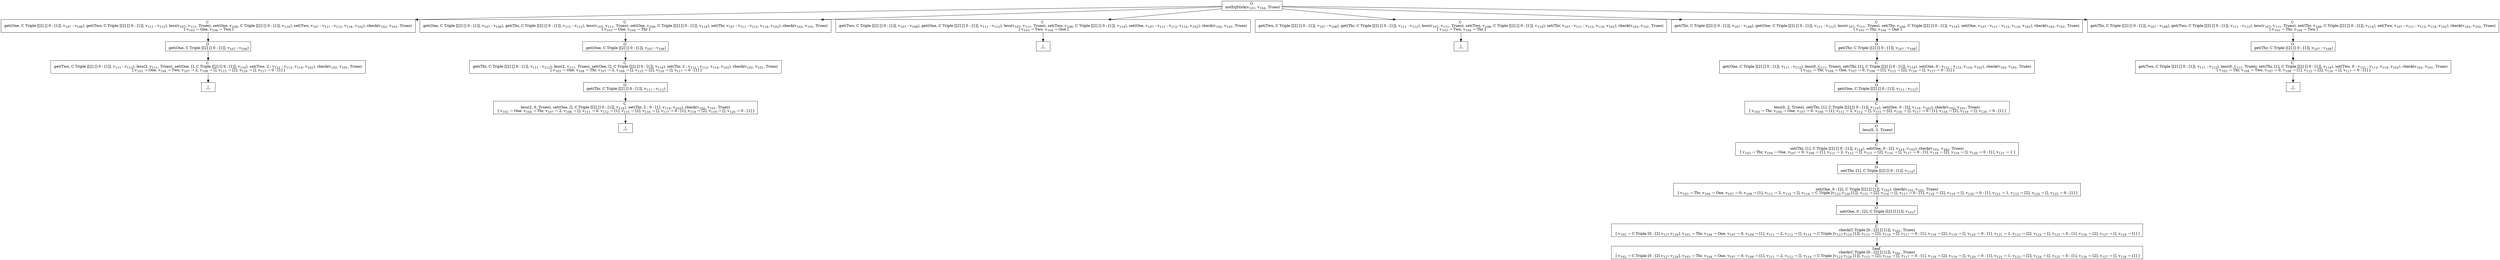 digraph {
    graph [rankdir=TB
          ,bgcolor=transparent];
    node [shape=box
         ,fillcolor=white
         ,style=filled];
    0 [label=<O <BR/> notEqStick(v<SUB>103</SUB>, v<SUB>104</SUB>, Trueo)>];
    1 [label=<C <BR/> get(One, C Triple [[2] [] 0 : [1]], v<SUB>107</SUB> : v<SUB>108</SUB>), get(Two, C Triple [[2] [] 0 : [1]], v<SUB>111</SUB> : v<SUB>112</SUB>), less(v<SUB>107</SUB>, v<SUB>111</SUB>, Trueo), set(One, v<SUB>108</SUB>, C Triple [[2] [] 0 : [1]], v<SUB>114</SUB>), set(Two, v<SUB>107</SUB> : v<SUB>111</SUB> : v<SUB>112</SUB>, v<SUB>114</SUB>, v<SUB>102</SUB>), check(v<SUB>102</SUB>, v<SUB>101</SUB>, Trueo) <BR/>  [ v<SUB>103</SUB> &rarr; One, v<SUB>104</SUB> &rarr; Two ] >];
    2 [label=<C <BR/> get(One, C Triple [[2] [] 0 : [1]], v<SUB>107</SUB> : v<SUB>108</SUB>), get(Thr, C Triple [[2] [] 0 : [1]], v<SUB>111</SUB> : v<SUB>112</SUB>), less(v<SUB>107</SUB>, v<SUB>111</SUB>, Trueo), set(One, v<SUB>108</SUB>, C Triple [[2] [] 0 : [1]], v<SUB>114</SUB>), set(Thr, v<SUB>107</SUB> : v<SUB>111</SUB> : v<SUB>112</SUB>, v<SUB>114</SUB>, v<SUB>102</SUB>), check(v<SUB>102</SUB>, v<SUB>101</SUB>, Trueo) <BR/>  [ v<SUB>103</SUB> &rarr; One, v<SUB>104</SUB> &rarr; Thr ] >];
    3 [label=<C <BR/> get(Two, C Triple [[2] [] 0 : [1]], v<SUB>107</SUB> : v<SUB>108</SUB>), get(One, C Triple [[2] [] 0 : [1]], v<SUB>111</SUB> : v<SUB>112</SUB>), less(v<SUB>107</SUB>, v<SUB>111</SUB>, Trueo), set(Two, v<SUB>108</SUB>, C Triple [[2] [] 0 : [1]], v<SUB>114</SUB>), set(One, v<SUB>107</SUB> : v<SUB>111</SUB> : v<SUB>112</SUB>, v<SUB>114</SUB>, v<SUB>102</SUB>), check(v<SUB>102</SUB>, v<SUB>101</SUB>, Trueo) <BR/>  [ v<SUB>103</SUB> &rarr; Two, v<SUB>104</SUB> &rarr; One ] >];
    4 [label=<C <BR/> get(Two, C Triple [[2] [] 0 : [1]], v<SUB>107</SUB> : v<SUB>108</SUB>), get(Thr, C Triple [[2] [] 0 : [1]], v<SUB>111</SUB> : v<SUB>112</SUB>), less(v<SUB>107</SUB>, v<SUB>111</SUB>, Trueo), set(Two, v<SUB>108</SUB>, C Triple [[2] [] 0 : [1]], v<SUB>114</SUB>), set(Thr, v<SUB>107</SUB> : v<SUB>111</SUB> : v<SUB>112</SUB>, v<SUB>114</SUB>, v<SUB>102</SUB>), check(v<SUB>102</SUB>, v<SUB>101</SUB>, Trueo) <BR/>  [ v<SUB>103</SUB> &rarr; Two, v<SUB>104</SUB> &rarr; Thr ] >];
    5 [label=<C <BR/> get(Thr, C Triple [[2] [] 0 : [1]], v<SUB>107</SUB> : v<SUB>108</SUB>), get(One, C Triple [[2] [] 0 : [1]], v<SUB>111</SUB> : v<SUB>112</SUB>), less(v<SUB>107</SUB>, v<SUB>111</SUB>, Trueo), set(Thr, v<SUB>108</SUB>, C Triple [[2] [] 0 : [1]], v<SUB>114</SUB>), set(One, v<SUB>107</SUB> : v<SUB>111</SUB> : v<SUB>112</SUB>, v<SUB>114</SUB>, v<SUB>102</SUB>), check(v<SUB>102</SUB>, v<SUB>101</SUB>, Trueo) <BR/>  [ v<SUB>103</SUB> &rarr; Thr, v<SUB>104</SUB> &rarr; One ] >];
    6 [label=<C <BR/> get(Thr, C Triple [[2] [] 0 : [1]], v<SUB>107</SUB> : v<SUB>108</SUB>), get(Two, C Triple [[2] [] 0 : [1]], v<SUB>111</SUB> : v<SUB>112</SUB>), less(v<SUB>107</SUB>, v<SUB>111</SUB>, Trueo), set(Thr, v<SUB>108</SUB>, C Triple [[2] [] 0 : [1]], v<SUB>114</SUB>), set(Two, v<SUB>107</SUB> : v<SUB>111</SUB> : v<SUB>112</SUB>, v<SUB>114</SUB>, v<SUB>102</SUB>), check(v<SUB>102</SUB>, v<SUB>101</SUB>, Trueo) <BR/>  [ v<SUB>103</SUB> &rarr; Thr, v<SUB>104</SUB> &rarr; Two ] >];
    7 [label=<O <BR/> get(One, C Triple [[2] [] 0 : [1]], v<SUB>107</SUB> : v<SUB>108</SUB>)>];
    8 [label=<C <BR/> get(Two, C Triple [[2] [] 0 : [1]], v<SUB>111</SUB> : v<SUB>112</SUB>), less(2, v<SUB>111</SUB>, Trueo), set(One, [], C Triple [[2] [] 0 : [1]], v<SUB>114</SUB>), set(Two, 2 : v<SUB>111</SUB> : v<SUB>112</SUB>, v<SUB>114</SUB>, v<SUB>102</SUB>), check(v<SUB>102</SUB>, v<SUB>101</SUB>, Trueo) <BR/>  [ v<SUB>103</SUB> &rarr; One, v<SUB>104</SUB> &rarr; Two, v<SUB>107</SUB> &rarr; 2, v<SUB>108</SUB> &rarr; [], v<SUB>115</SUB> &rarr; [2], v<SUB>116</SUB> &rarr; [], v<SUB>117</SUB> &rarr; 0 : [1] ] >];
    9 [label=<_|_>];
    10 [label=<O <BR/> get(One, C Triple [[2] [] 0 : [1]], v<SUB>107</SUB> : v<SUB>108</SUB>)>];
    11 [label=<C <BR/> get(Thr, C Triple [[2] [] 0 : [1]], v<SUB>111</SUB> : v<SUB>112</SUB>), less(2, v<SUB>111</SUB>, Trueo), set(One, [], C Triple [[2] [] 0 : [1]], v<SUB>114</SUB>), set(Thr, 2 : v<SUB>111</SUB> : v<SUB>112</SUB>, v<SUB>114</SUB>, v<SUB>102</SUB>), check(v<SUB>102</SUB>, v<SUB>101</SUB>, Trueo) <BR/>  [ v<SUB>103</SUB> &rarr; One, v<SUB>104</SUB> &rarr; Thr, v<SUB>107</SUB> &rarr; 2, v<SUB>108</SUB> &rarr; [], v<SUB>115</SUB> &rarr; [2], v<SUB>116</SUB> &rarr; [], v<SUB>117</SUB> &rarr; 0 : [1] ] >];
    12 [label=<O <BR/> get(Thr, C Triple [[2] [] 0 : [1]], v<SUB>111</SUB> : v<SUB>112</SUB>)>];
    13 [label=<C <BR/> less(2, 0, Trueo), set(One, [], C Triple [[2] [] 0 : [1]], v<SUB>114</SUB>), set(Thr, 2 : 0 : [1], v<SUB>114</SUB>, v<SUB>102</SUB>), check(v<SUB>102</SUB>, v<SUB>101</SUB>, Trueo) <BR/>  [ v<SUB>103</SUB> &rarr; One, v<SUB>104</SUB> &rarr; Thr, v<SUB>107</SUB> &rarr; 2, v<SUB>108</SUB> &rarr; [], v<SUB>111</SUB> &rarr; 0, v<SUB>112</SUB> &rarr; [1], v<SUB>115</SUB> &rarr; [2], v<SUB>116</SUB> &rarr; [], v<SUB>117</SUB> &rarr; 0 : [1], v<SUB>118</SUB> &rarr; [2], v<SUB>119</SUB> &rarr; [], v<SUB>120</SUB> &rarr; 0 : [1] ] >];
    14 [label=<_|_>];
    15 [label=<_|_>];
    16 [label=<_|_>];
    17 [label=<O <BR/> get(Thr, C Triple [[2] [] 0 : [1]], v<SUB>107</SUB> : v<SUB>108</SUB>)>];
    18 [label=<C <BR/> get(One, C Triple [[2] [] 0 : [1]], v<SUB>111</SUB> : v<SUB>112</SUB>), less(0, v<SUB>111</SUB>, Trueo), set(Thr, [1], C Triple [[2] [] 0 : [1]], v<SUB>114</SUB>), set(One, 0 : v<SUB>111</SUB> : v<SUB>112</SUB>, v<SUB>114</SUB>, v<SUB>102</SUB>), check(v<SUB>102</SUB>, v<SUB>101</SUB>, Trueo) <BR/>  [ v<SUB>103</SUB> &rarr; Thr, v<SUB>104</SUB> &rarr; One, v<SUB>107</SUB> &rarr; 0, v<SUB>108</SUB> &rarr; [1], v<SUB>115</SUB> &rarr; [2], v<SUB>116</SUB> &rarr; [], v<SUB>117</SUB> &rarr; 0 : [1] ] >];
    19 [label=<O <BR/> get(One, C Triple [[2] [] 0 : [1]], v<SUB>111</SUB> : v<SUB>112</SUB>)>];
    20 [label=<C <BR/> less(0, 2, Trueo), set(Thr, [1], C Triple [[2] [] 0 : [1]], v<SUB>114</SUB>), set(One, 0 : [2], v<SUB>114</SUB>, v<SUB>102</SUB>), check(v<SUB>102</SUB>, v<SUB>101</SUB>, Trueo) <BR/>  [ v<SUB>103</SUB> &rarr; Thr, v<SUB>104</SUB> &rarr; One, v<SUB>107</SUB> &rarr; 0, v<SUB>108</SUB> &rarr; [1], v<SUB>111</SUB> &rarr; 2, v<SUB>112</SUB> &rarr; [], v<SUB>115</SUB> &rarr; [2], v<SUB>116</SUB> &rarr; [], v<SUB>117</SUB> &rarr; 0 : [1], v<SUB>118</SUB> &rarr; [2], v<SUB>119</SUB> &rarr; [], v<SUB>120</SUB> &rarr; 0 : [1] ] >];
    21 [label=<O <BR/> less(0, 2, Trueo)>];
    22 [label=<C <BR/> set(Thr, [1], C Triple [[2] [] 0 : [1]], v<SUB>114</SUB>), set(One, 0 : [2], v<SUB>114</SUB>, v<SUB>102</SUB>), check(v<SUB>102</SUB>, v<SUB>101</SUB>, Trueo) <BR/>  [ v<SUB>103</SUB> &rarr; Thr, v<SUB>104</SUB> &rarr; One, v<SUB>107</SUB> &rarr; 0, v<SUB>108</SUB> &rarr; [1], v<SUB>111</SUB> &rarr; 2, v<SUB>112</SUB> &rarr; [], v<SUB>115</SUB> &rarr; [2], v<SUB>116</SUB> &rarr; [], v<SUB>117</SUB> &rarr; 0 : [1], v<SUB>118</SUB> &rarr; [2], v<SUB>119</SUB> &rarr; [], v<SUB>120</SUB> &rarr; 0 : [1], v<SUB>121</SUB> &rarr; 1 ] >];
    23 [label=<O <BR/> set(Thr, [1], C Triple [[2] [] 0 : [1]], v<SUB>114</SUB>)>];
    24 [label=<C <BR/> set(One, 0 : [2], C Triple [[2] [] [1]], v<SUB>102</SUB>), check(v<SUB>102</SUB>, v<SUB>101</SUB>, Trueo) <BR/>  [ v<SUB>103</SUB> &rarr; Thr, v<SUB>104</SUB> &rarr; One, v<SUB>107</SUB> &rarr; 0, v<SUB>108</SUB> &rarr; [1], v<SUB>111</SUB> &rarr; 2, v<SUB>112</SUB> &rarr; [], v<SUB>114</SUB> &rarr; C Triple [v<SUB>123</SUB> v<SUB>124</SUB> [1]], v<SUB>115</SUB> &rarr; [2], v<SUB>116</SUB> &rarr; [], v<SUB>117</SUB> &rarr; 0 : [1], v<SUB>118</SUB> &rarr; [2], v<SUB>119</SUB> &rarr; [], v<SUB>120</SUB> &rarr; 0 : [1], v<SUB>121</SUB> &rarr; 1, v<SUB>123</SUB> &rarr; [2], v<SUB>124</SUB> &rarr; [], v<SUB>125</SUB> &rarr; 0 : [1] ] >];
    25 [label=<O <BR/> set(One, 0 : [2], C Triple [[2] [] [1]], v<SUB>102</SUB>)>];
    26 [label=<C <BR/> check(C Triple [0 : [2] [] [1]], v<SUB>101</SUB>, Trueo) <BR/>  [ v<SUB>102</SUB> &rarr; C Triple [0 : [2] v<SUB>127</SUB> v<SUB>128</SUB>], v<SUB>103</SUB> &rarr; Thr, v<SUB>104</SUB> &rarr; One, v<SUB>107</SUB> &rarr; 0, v<SUB>108</SUB> &rarr; [1], v<SUB>111</SUB> &rarr; 2, v<SUB>112</SUB> &rarr; [], v<SUB>114</SUB> &rarr; C Triple [v<SUB>123</SUB> v<SUB>124</SUB> [1]], v<SUB>115</SUB> &rarr; [2], v<SUB>116</SUB> &rarr; [], v<SUB>117</SUB> &rarr; 0 : [1], v<SUB>118</SUB> &rarr; [2], v<SUB>119</SUB> &rarr; [], v<SUB>120</SUB> &rarr; 0 : [1], v<SUB>121</SUB> &rarr; 1, v<SUB>123</SUB> &rarr; [2], v<SUB>124</SUB> &rarr; [], v<SUB>125</SUB> &rarr; 0 : [1], v<SUB>126</SUB> &rarr; [2], v<SUB>127</SUB> &rarr; [], v<SUB>128</SUB> &rarr; [1] ] >];
    27 [label=<Leaf <BR/> check(C Triple [0 : [2] [] [1]], v<SUB>101</SUB>, Trueo) <BR/>  [ v<SUB>102</SUB> &rarr; C Triple [0 : [2] v<SUB>127</SUB> v<SUB>128</SUB>], v<SUB>103</SUB> &rarr; Thr, v<SUB>104</SUB> &rarr; One, v<SUB>107</SUB> &rarr; 0, v<SUB>108</SUB> &rarr; [1], v<SUB>111</SUB> &rarr; 2, v<SUB>112</SUB> &rarr; [], v<SUB>114</SUB> &rarr; C Triple [v<SUB>123</SUB> v<SUB>124</SUB> [1]], v<SUB>115</SUB> &rarr; [2], v<SUB>116</SUB> &rarr; [], v<SUB>117</SUB> &rarr; 0 : [1], v<SUB>118</SUB> &rarr; [2], v<SUB>119</SUB> &rarr; [], v<SUB>120</SUB> &rarr; 0 : [1], v<SUB>121</SUB> &rarr; 1, v<SUB>123</SUB> &rarr; [2], v<SUB>124</SUB> &rarr; [], v<SUB>125</SUB> &rarr; 0 : [1], v<SUB>126</SUB> &rarr; [2], v<SUB>127</SUB> &rarr; [], v<SUB>128</SUB> &rarr; [1] ] >];
    28 [label=<O <BR/> get(Thr, C Triple [[2] [] 0 : [1]], v<SUB>107</SUB> : v<SUB>108</SUB>)>];
    29 [label=<C <BR/> get(Two, C Triple [[2] [] 0 : [1]], v<SUB>111</SUB> : v<SUB>112</SUB>), less(0, v<SUB>111</SUB>, Trueo), set(Thr, [1], C Triple [[2] [] 0 : [1]], v<SUB>114</SUB>), set(Two, 0 : v<SUB>111</SUB> : v<SUB>112</SUB>, v<SUB>114</SUB>, v<SUB>102</SUB>), check(v<SUB>102</SUB>, v<SUB>101</SUB>, Trueo) <BR/>  [ v<SUB>103</SUB> &rarr; Thr, v<SUB>104</SUB> &rarr; Two, v<SUB>107</SUB> &rarr; 0, v<SUB>108</SUB> &rarr; [1], v<SUB>115</SUB> &rarr; [2], v<SUB>116</SUB> &rarr; [], v<SUB>117</SUB> &rarr; 0 : [1] ] >];
    30 [label=<_|_>];
    0 -> 1 [label=""];
    0 -> 2 [label=""];
    0 -> 3 [label=""];
    0 -> 4 [label=""];
    0 -> 5 [label=""];
    0 -> 6 [label=""];
    1 -> 7 [label=""];
    2 -> 10 [label=""];
    3 -> 15 [label=""];
    4 -> 16 [label=""];
    5 -> 17 [label=""];
    6 -> 28 [label=""];
    7 -> 8 [label=""];
    8 -> 9 [label=""];
    10 -> 11 [label=""];
    11 -> 12 [label=""];
    12 -> 13 [label=""];
    13 -> 14 [label=""];
    17 -> 18 [label=""];
    18 -> 19 [label=""];
    19 -> 20 [label=""];
    20 -> 21 [label=""];
    21 -> 22 [label=""];
    22 -> 23 [label=""];
    23 -> 24 [label=""];
    24 -> 25 [label=""];
    25 -> 26 [label=""];
    26 -> 27 [label=""];
    28 -> 29 [label=""];
    29 -> 30 [label=""];
}